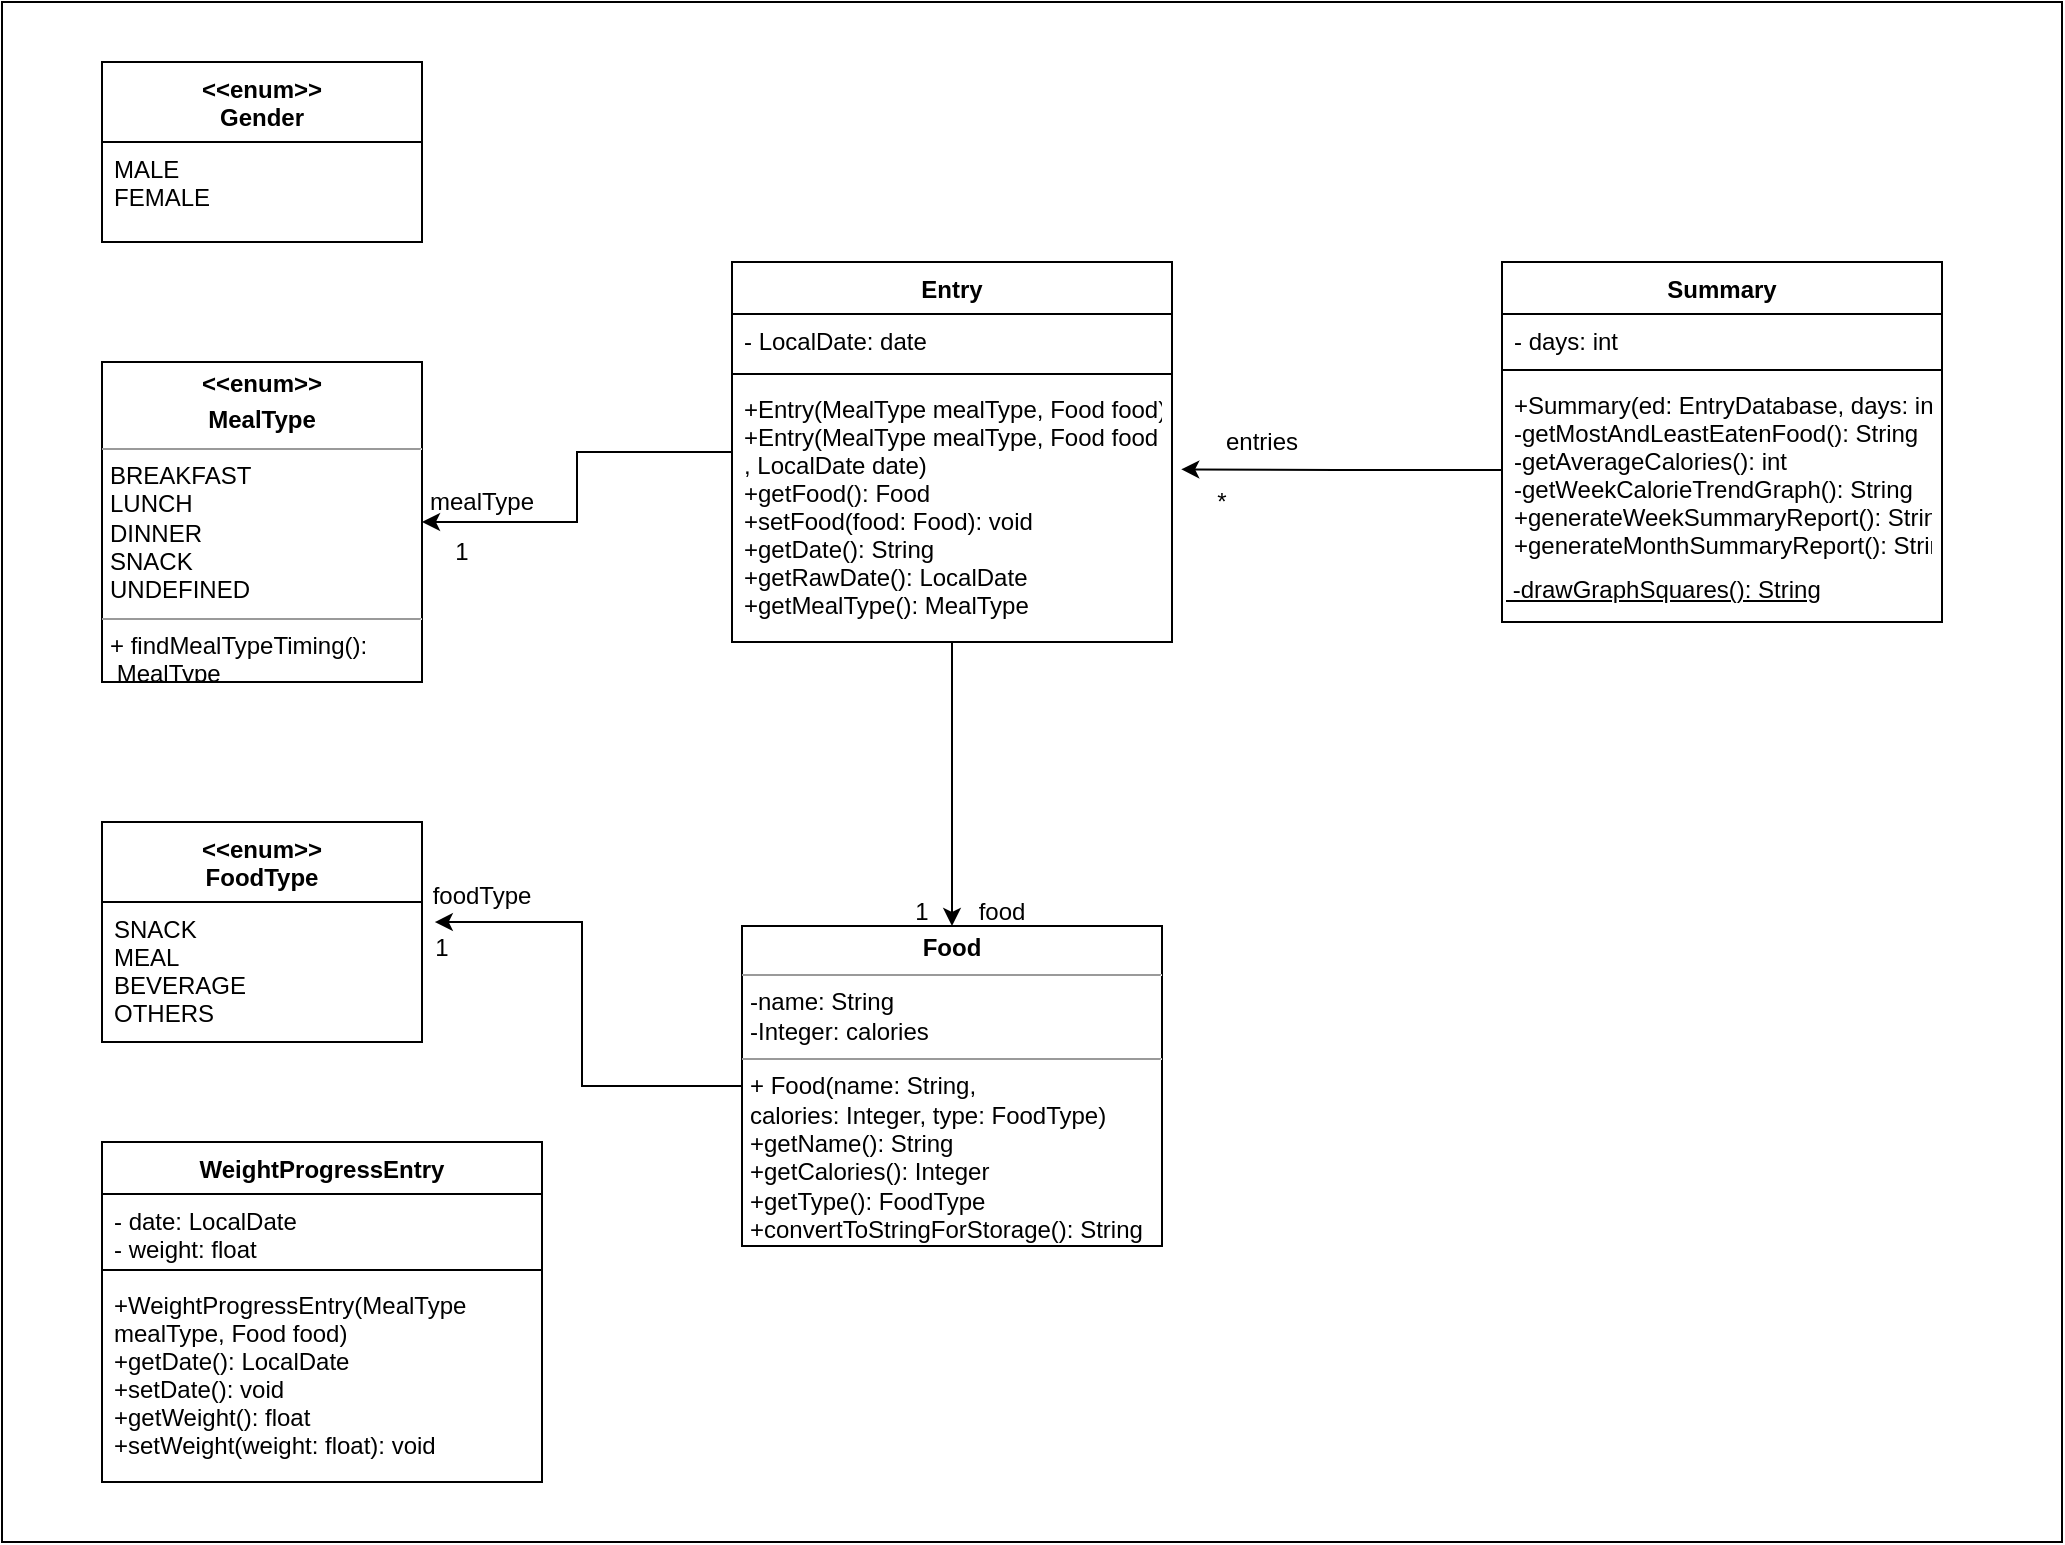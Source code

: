 <mxfile version="15.4.0" type="device"><diagram name="Page-1" id="929967ad-93f9-6ef4-fab6-5d389245f69c"><mxGraphModel dx="1577" dy="1043" grid="1" gridSize="10" guides="1" tooltips="1" connect="1" arrows="1" fold="1" page="1" pageScale="1.5" pageWidth="1169" pageHeight="826" background="none" math="0" shadow="0"><root><mxCell id="0" style=";html=1;"/><mxCell id="1" style=";html=1;" parent="0"/><mxCell id="kWdqopF7q87opr0PPB8Q-48" value="" style="rounded=0;whiteSpace=wrap;html=1;fontSize=12;align=left;verticalAlign=top;" vertex="1" parent="1"><mxGeometry x="200" y="200" width="1030" height="770" as="geometry"/></mxCell><mxCell id="kWdqopF7q87opr0PPB8Q-3" value="&lt;&lt;enum&gt;&gt;&#10;Gender" style="swimlane;fontStyle=1;align=center;verticalAlign=top;childLayout=stackLayout;horizontal=1;startSize=40;horizontalStack=0;resizeParent=1;resizeParentMax=0;resizeLast=0;collapsible=1;marginBottom=0;" vertex="1" parent="1"><mxGeometry x="250" y="230" width="160" height="90" as="geometry"/></mxCell><mxCell id="kWdqopF7q87opr0PPB8Q-4" value="MALE&#10;FEMALE" style="text;strokeColor=none;fillColor=none;align=left;verticalAlign=top;spacingLeft=4;spacingRight=4;overflow=hidden;rotatable=0;points=[[0,0.5],[1,0.5]];portConstraint=eastwest;" vertex="1" parent="kWdqopF7q87opr0PPB8Q-3"><mxGeometry y="40" width="160" height="50" as="geometry"/></mxCell><mxCell id="kWdqopF7q87opr0PPB8Q-10" value="&lt;p style=&quot;margin: 0px ; margin-top: 4px ; text-align: center&quot;&gt;&lt;b&gt;&amp;lt;&amp;lt;enum&amp;gt;&amp;gt;&lt;/b&gt;&lt;/p&gt;&lt;p style=&quot;margin: 0px ; margin-top: 4px ; text-align: center&quot;&gt;&lt;b&gt;MealType&lt;/b&gt;&lt;/p&gt;&lt;hr size=&quot;1&quot;&gt;&lt;p style=&quot;margin: 0px ; margin-left: 4px&quot;&gt;BREAKFAST&lt;/p&gt;&lt;p style=&quot;margin: 0px ; margin-left: 4px&quot;&gt;LUNCH&lt;/p&gt;&lt;p style=&quot;margin: 0px ; margin-left: 4px&quot;&gt;DINNER&lt;/p&gt;&lt;p style=&quot;margin: 0px ; margin-left: 4px&quot;&gt;SNACK&lt;/p&gt;&lt;p style=&quot;margin: 0px ; margin-left: 4px&quot;&gt;UNDEFINED&lt;/p&gt;&lt;hr size=&quot;1&quot;&gt;&lt;p style=&quot;margin: 0px ; margin-left: 4px&quot;&gt;+ findMealTypeTiming():&lt;/p&gt;&lt;p style=&quot;margin: 0px ; margin-left: 4px&quot;&gt;&amp;nbsp;MealType&lt;/p&gt;" style="verticalAlign=top;align=left;overflow=fill;fontSize=12;fontFamily=Helvetica;html=1;" vertex="1" parent="1"><mxGeometry x="250" y="380" width="160" height="160" as="geometry"/></mxCell><mxCell id="kWdqopF7q87opr0PPB8Q-15" style="edgeStyle=orthogonalEdgeStyle;rounded=0;orthogonalLoop=1;jettySize=auto;html=1;entryX=1.04;entryY=0.143;entryDx=0;entryDy=0;entryPerimeter=0;" edge="1" parent="1" source="kWdqopF7q87opr0PPB8Q-11" target="kWdqopF7q87opr0PPB8Q-14"><mxGeometry relative="1" as="geometry"/></mxCell><mxCell id="kWdqopF7q87opr0PPB8Q-11" value="&lt;p style=&quot;margin: 0px ; margin-top: 4px ; text-align: center&quot;&gt;&lt;b&gt;Food&lt;/b&gt;&lt;/p&gt;&lt;hr size=&quot;1&quot;&gt;&lt;p style=&quot;margin: 0px ; margin-left: 4px&quot;&gt;-name: String&lt;/p&gt;&lt;p style=&quot;margin: 0px ; margin-left: 4px&quot;&gt;-Integer: calories&lt;/p&gt;&lt;hr size=&quot;1&quot;&gt;&lt;p style=&quot;margin: 0px ; margin-left: 4px&quot;&gt;+ Food(name: String,&amp;nbsp;&lt;/p&gt;&lt;p style=&quot;margin: 0px ; margin-left: 4px&quot;&gt;calories: Integer, type: FoodType)&lt;/p&gt;&lt;p style=&quot;margin: 0px ; margin-left: 4px&quot;&gt;+getName(): String&lt;/p&gt;&lt;p style=&quot;margin: 0px ; margin-left: 4px&quot;&gt;+getCalories(): Integer&lt;/p&gt;&lt;p style=&quot;margin: 0px ; margin-left: 4px&quot;&gt;+getType(): FoodType&lt;/p&gt;&lt;p style=&quot;margin: 0px ; margin-left: 4px&quot;&gt;+convertToStringForStorage(): String&lt;/p&gt;" style="verticalAlign=top;align=left;overflow=fill;fontSize=12;fontFamily=Helvetica;html=1;" vertex="1" parent="1"><mxGeometry x="570" y="662" width="210" height="160" as="geometry"/></mxCell><mxCell id="kWdqopF7q87opr0PPB8Q-13" value="&lt;&lt;enum&gt;&gt;&#10;FoodType" style="swimlane;fontStyle=1;align=center;verticalAlign=top;childLayout=stackLayout;horizontal=1;startSize=40;horizontalStack=0;resizeParent=1;resizeParentMax=0;resizeLast=0;collapsible=1;marginBottom=0;" vertex="1" parent="1"><mxGeometry x="250" y="610" width="160" height="110" as="geometry"/></mxCell><mxCell id="kWdqopF7q87opr0PPB8Q-14" value="SNACK&#10;MEAL&#10;BEVERAGE&#10;OTHERS" style="text;strokeColor=none;fillColor=none;align=left;verticalAlign=top;spacingLeft=4;spacingRight=4;overflow=hidden;rotatable=0;points=[[0,0.5],[1,0.5]];portConstraint=eastwest;" vertex="1" parent="kWdqopF7q87opr0PPB8Q-13"><mxGeometry y="40" width="160" height="70" as="geometry"/></mxCell><mxCell id="kWdqopF7q87opr0PPB8Q-16" value="foodType" style="text;html=1;strokeColor=none;fillColor=none;align=center;verticalAlign=middle;whiteSpace=wrap;rounded=0;" vertex="1" parent="1"><mxGeometry x="410" y="632" width="60" height="30" as="geometry"/></mxCell><mxCell id="kWdqopF7q87opr0PPB8Q-17" value="1" style="text;html=1;strokeColor=none;fillColor=none;align=center;verticalAlign=middle;whiteSpace=wrap;rounded=0;" vertex="1" parent="1"><mxGeometry x="390" y="658" width="60" height="30" as="geometry"/></mxCell><mxCell id="kWdqopF7q87opr0PPB8Q-36" style="edgeStyle=orthogonalEdgeStyle;rounded=0;orthogonalLoop=1;jettySize=auto;html=1;entryX=0.5;entryY=0;entryDx=0;entryDy=0;" edge="1" parent="1" source="kWdqopF7q87opr0PPB8Q-18" target="kWdqopF7q87opr0PPB8Q-11"><mxGeometry relative="1" as="geometry"/></mxCell><mxCell id="kWdqopF7q87opr0PPB8Q-37" style="edgeStyle=orthogonalEdgeStyle;rounded=0;orthogonalLoop=1;jettySize=auto;html=1;" edge="1" parent="1" source="kWdqopF7q87opr0PPB8Q-18" target="kWdqopF7q87opr0PPB8Q-10"><mxGeometry relative="1" as="geometry"/></mxCell><mxCell id="kWdqopF7q87opr0PPB8Q-18" value="Entry" style="swimlane;fontStyle=1;align=center;verticalAlign=top;childLayout=stackLayout;horizontal=1;startSize=26;horizontalStack=0;resizeParent=1;resizeParentMax=0;resizeLast=0;collapsible=1;marginBottom=0;" vertex="1" parent="1"><mxGeometry x="565" y="330" width="220" height="190" as="geometry"/></mxCell><mxCell id="kWdqopF7q87opr0PPB8Q-19" value="- LocalDate: date" style="text;strokeColor=none;fillColor=none;align=left;verticalAlign=top;spacingLeft=4;spacingRight=4;overflow=hidden;rotatable=0;points=[[0,0.5],[1,0.5]];portConstraint=eastwest;" vertex="1" parent="kWdqopF7q87opr0PPB8Q-18"><mxGeometry y="26" width="220" height="26" as="geometry"/></mxCell><mxCell id="kWdqopF7q87opr0PPB8Q-20" value="" style="line;strokeWidth=1;fillColor=none;align=left;verticalAlign=middle;spacingTop=-1;spacingLeft=3;spacingRight=3;rotatable=0;labelPosition=right;points=[];portConstraint=eastwest;" vertex="1" parent="kWdqopF7q87opr0PPB8Q-18"><mxGeometry y="52" width="220" height="8" as="geometry"/></mxCell><mxCell id="kWdqopF7q87opr0PPB8Q-21" value="+Entry(MealType mealType, Food food)&#10;+Entry(MealType mealType, Food food&#10;, LocalDate date)&#10;+getFood(): Food&#10;+setFood(food: Food): void&#10;+getDate(): String&#10;+getRawDate(): LocalDate&#10;+getMealType(): MealType&#10;" style="text;strokeColor=none;fillColor=none;align=left;verticalAlign=top;spacingLeft=4;spacingRight=4;overflow=hidden;rotatable=0;points=[[0,0.5],[1,0.5]];portConstraint=eastwest;" vertex="1" parent="kWdqopF7q87opr0PPB8Q-18"><mxGeometry y="60" width="220" height="130" as="geometry"/></mxCell><mxCell id="kWdqopF7q87opr0PPB8Q-27" value="food" style="text;html=1;strokeColor=none;fillColor=none;align=center;verticalAlign=middle;whiteSpace=wrap;rounded=0;" vertex="1" parent="1"><mxGeometry x="670" y="640" width="60" height="30" as="geometry"/></mxCell><mxCell id="kWdqopF7q87opr0PPB8Q-28" value="1" style="text;html=1;strokeColor=none;fillColor=none;align=center;verticalAlign=middle;whiteSpace=wrap;rounded=0;" vertex="1" parent="1"><mxGeometry x="630" y="640" width="60" height="30" as="geometry"/></mxCell><mxCell id="kWdqopF7q87opr0PPB8Q-30" value="WeightProgressEntry" style="swimlane;fontStyle=1;align=center;verticalAlign=top;childLayout=stackLayout;horizontal=1;startSize=26;horizontalStack=0;resizeParent=1;resizeParentMax=0;resizeLast=0;collapsible=1;marginBottom=0;" vertex="1" parent="1"><mxGeometry x="250" y="770" width="220" height="170" as="geometry"/></mxCell><mxCell id="kWdqopF7q87opr0PPB8Q-31" value="- date: LocalDate&#10;- weight: float&#10;" style="text;strokeColor=none;fillColor=none;align=left;verticalAlign=top;spacingLeft=4;spacingRight=4;overflow=hidden;rotatable=0;points=[[0,0.5],[1,0.5]];portConstraint=eastwest;" vertex="1" parent="kWdqopF7q87opr0PPB8Q-30"><mxGeometry y="26" width="220" height="34" as="geometry"/></mxCell><mxCell id="kWdqopF7q87opr0PPB8Q-32" value="" style="line;strokeWidth=1;fillColor=none;align=left;verticalAlign=middle;spacingTop=-1;spacingLeft=3;spacingRight=3;rotatable=0;labelPosition=right;points=[];portConstraint=eastwest;" vertex="1" parent="kWdqopF7q87opr0PPB8Q-30"><mxGeometry y="60" width="220" height="8" as="geometry"/></mxCell><mxCell id="kWdqopF7q87opr0PPB8Q-33" value="+WeightProgressEntry(MealType &#10;mealType, Food food)&#10;+getDate(): LocalDate&#10;+setDate(): void&#10;+getWeight(): float&#10;+setWeight(weight: float): void&#10;" style="text;strokeColor=none;fillColor=none;align=left;verticalAlign=top;spacingLeft=4;spacingRight=4;overflow=hidden;rotatable=0;points=[[0,0.5],[1,0.5]];portConstraint=eastwest;" vertex="1" parent="kWdqopF7q87opr0PPB8Q-30"><mxGeometry y="68" width="220" height="102" as="geometry"/></mxCell><mxCell id="kWdqopF7q87opr0PPB8Q-38" value="mealType" style="text;html=1;strokeColor=none;fillColor=none;align=center;verticalAlign=middle;whiteSpace=wrap;rounded=0;" vertex="1" parent="1"><mxGeometry x="410" y="435" width="60" height="30" as="geometry"/></mxCell><mxCell id="kWdqopF7q87opr0PPB8Q-39" value="1" style="text;html=1;strokeColor=none;fillColor=none;align=center;verticalAlign=middle;whiteSpace=wrap;rounded=0;" vertex="1" parent="1"><mxGeometry x="400" y="460" width="60" height="30" as="geometry"/></mxCell><mxCell id="kWdqopF7q87opr0PPB8Q-40" value="Summary" style="swimlane;fontStyle=1;align=center;verticalAlign=top;childLayout=stackLayout;horizontal=1;startSize=26;horizontalStack=0;resizeParent=1;resizeParentMax=0;resizeLast=0;collapsible=1;marginBottom=0;" vertex="1" parent="1"><mxGeometry x="950" y="330" width="220" height="180" as="geometry"/></mxCell><mxCell id="kWdqopF7q87opr0PPB8Q-41" value="- days: int&#10;" style="text;strokeColor=none;fillColor=none;align=left;verticalAlign=top;spacingLeft=4;spacingRight=4;overflow=hidden;rotatable=0;points=[[0,0.5],[1,0.5]];portConstraint=eastwest;" vertex="1" parent="kWdqopF7q87opr0PPB8Q-40"><mxGeometry y="26" width="220" height="24" as="geometry"/></mxCell><mxCell id="kWdqopF7q87opr0PPB8Q-42" value="" style="line;strokeWidth=1;fillColor=none;align=left;verticalAlign=middle;spacingTop=-1;spacingLeft=3;spacingRight=3;rotatable=0;labelPosition=right;points=[];portConstraint=eastwest;" vertex="1" parent="kWdqopF7q87opr0PPB8Q-40"><mxGeometry y="50" width="220" height="8" as="geometry"/></mxCell><mxCell id="kWdqopF7q87opr0PPB8Q-43" value="+Summary(ed: EntryDatabase, days: int)&#10;-getMostAndLeastEatenFood(): String&#10;-getAverageCalories(): int&#10;-getWeekCalorieTrendGraph(): String&#10;+generateWeekSummaryReport(): String&#10;+generateMonthSummaryReport(): String" style="text;strokeColor=none;fillColor=none;align=left;verticalAlign=top;spacingLeft=4;spacingRight=4;overflow=hidden;rotatable=0;points=[[0,0.5],[1,0.5]];portConstraint=eastwest;" vertex="1" parent="kWdqopF7q87opr0PPB8Q-40"><mxGeometry y="58" width="220" height="92" as="geometry"/></mxCell><mxCell id="kWdqopF7q87opr0PPB8Q-44" value="&lt;span style=&quot;font-size: 12px&quot;&gt;&lt;u style=&quot;font-size: 12px&quot;&gt;&amp;nbsp;-drawGraphSquares(): String&lt;/u&gt;&lt;/span&gt;" style="text;html=1;strokeColor=none;fillColor=none;align=left;verticalAlign=top;whiteSpace=wrap;rounded=0;fontSize=12;labelPosition=center;verticalLabelPosition=middle;" vertex="1" parent="kWdqopF7q87opr0PPB8Q-40"><mxGeometry y="150" width="220" height="30" as="geometry"/></mxCell><mxCell id="kWdqopF7q87opr0PPB8Q-45" style="edgeStyle=orthogonalEdgeStyle;rounded=0;orthogonalLoop=1;jettySize=auto;html=1;entryX=1.021;entryY=0.336;entryDx=0;entryDy=0;entryPerimeter=0;fontSize=12;" edge="1" parent="1" source="kWdqopF7q87opr0PPB8Q-43" target="kWdqopF7q87opr0PPB8Q-21"><mxGeometry relative="1" as="geometry"/></mxCell><mxCell id="kWdqopF7q87opr0PPB8Q-46" value="entries" style="text;html=1;strokeColor=none;fillColor=none;align=center;verticalAlign=middle;whiteSpace=wrap;rounded=0;" vertex="1" parent="1"><mxGeometry x="800" y="405" width="60" height="30" as="geometry"/></mxCell><mxCell id="kWdqopF7q87opr0PPB8Q-47" value="*" style="text;html=1;strokeColor=none;fillColor=none;align=center;verticalAlign=middle;whiteSpace=wrap;rounded=0;" vertex="1" parent="1"><mxGeometry x="780" y="435" width="60" height="30" as="geometry"/></mxCell></root></mxGraphModel></diagram></mxfile>